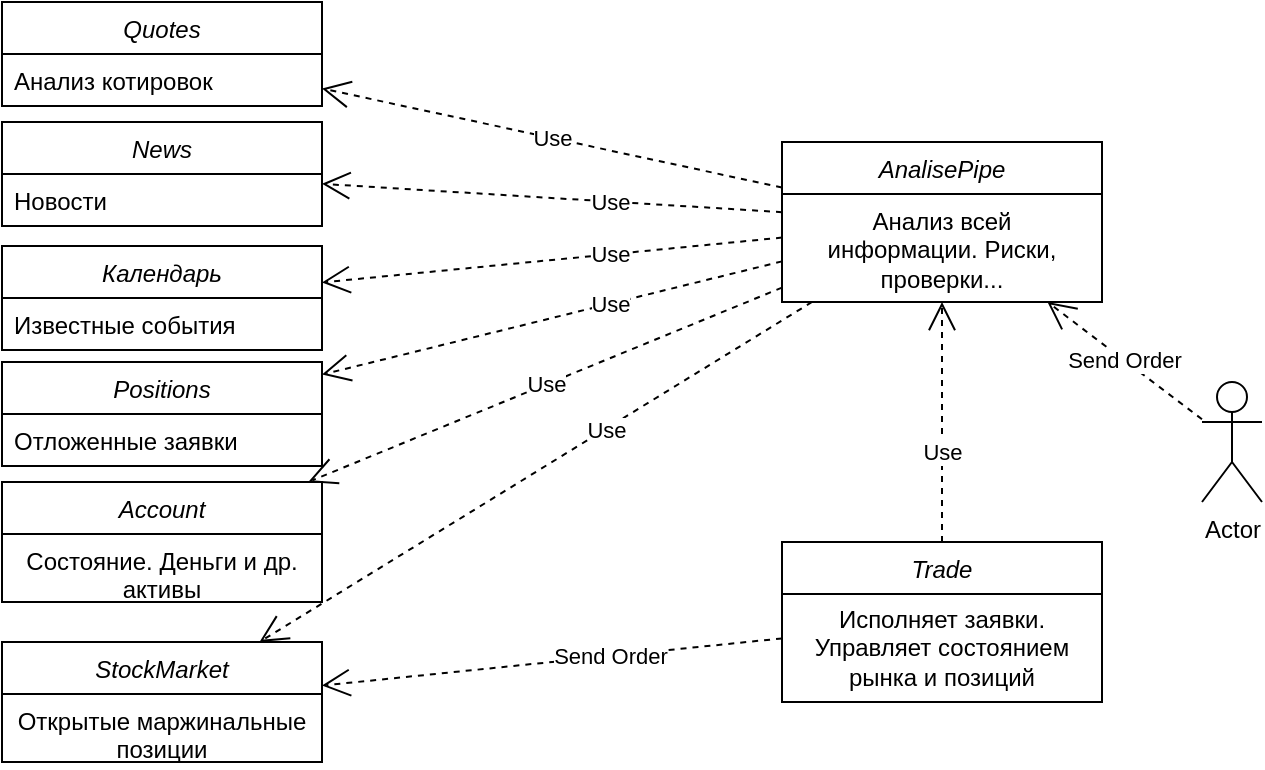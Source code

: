 <mxfile version="24.7.17">
  <diagram id="C5RBs43oDa-KdzZeNtuy" name="Page-1">
    <mxGraphModel dx="1185" dy="683" grid="1" gridSize="10" guides="1" tooltips="1" connect="1" arrows="1" fold="1" page="1" pageScale="1" pageWidth="827" pageHeight="1169" math="0" shadow="0">
      <root>
        <mxCell id="WIyWlLk6GJQsqaUBKTNV-0" />
        <mxCell id="WIyWlLk6GJQsqaUBKTNV-1" parent="WIyWlLk6GJQsqaUBKTNV-0" />
        <mxCell id="zkfFHV4jXpPFQw0GAbJ--0" value="Account" style="swimlane;fontStyle=2;align=center;verticalAlign=top;childLayout=stackLayout;horizontal=1;startSize=26;horizontalStack=0;resizeParent=1;resizeLast=0;collapsible=1;marginBottom=0;rounded=0;shadow=0;strokeWidth=1;" parent="WIyWlLk6GJQsqaUBKTNV-1" vertex="1">
          <mxGeometry x="40" y="280" width="160" height="60" as="geometry">
            <mxRectangle x="220" y="120" width="160" height="26" as="alternateBounds" />
          </mxGeometry>
        </mxCell>
        <mxCell id="zkfFHV4jXpPFQw0GAbJ--1" value="Состояние. Деньги и др. активы" style="text;align=center;verticalAlign=top;spacingLeft=4;spacingRight=4;overflow=hidden;rotatable=0;points=[[0,0.5],[1,0.5]];portConstraint=eastwest;whiteSpace=wrap;" parent="zkfFHV4jXpPFQw0GAbJ--0" vertex="1">
          <mxGeometry y="26" width="160" height="34" as="geometry" />
        </mxCell>
        <mxCell id="MYu6F2LFpORtGGo_RY4y-2" value="Quotes" style="swimlane;fontStyle=2;align=center;verticalAlign=top;childLayout=stackLayout;horizontal=1;startSize=26;horizontalStack=0;resizeParent=1;resizeLast=0;collapsible=1;marginBottom=0;rounded=0;shadow=0;strokeWidth=1;" parent="WIyWlLk6GJQsqaUBKTNV-1" vertex="1">
          <mxGeometry x="40" y="40" width="160" height="52" as="geometry">
            <mxRectangle x="220" y="120" width="160" height="26" as="alternateBounds" />
          </mxGeometry>
        </mxCell>
        <mxCell id="MYu6F2LFpORtGGo_RY4y-3" value="Анализ котировок" style="text;align=left;verticalAlign=top;spacingLeft=4;spacingRight=4;overflow=hidden;rotatable=0;points=[[0,0.5],[1,0.5]];portConstraint=eastwest;" parent="MYu6F2LFpORtGGo_RY4y-2" vertex="1">
          <mxGeometry y="26" width="160" height="26" as="geometry" />
        </mxCell>
        <mxCell id="MYu6F2LFpORtGGo_RY4y-4" value="Use" style="endArrow=open;endSize=12;dashed=1;html=1;rounded=0;" parent="WIyWlLk6GJQsqaUBKTNV-1" source="MYu6F2LFpORtGGo_RY4y-18" target="zkfFHV4jXpPFQw0GAbJ--0" edge="1">
          <mxGeometry width="160" relative="1" as="geometry">
            <mxPoint x="382.222" y="272" as="sourcePoint" />
            <mxPoint x="80" y="620" as="targetPoint" />
          </mxGeometry>
        </mxCell>
        <mxCell id="MYu6F2LFpORtGGo_RY4y-5" value="StockMarket" style="swimlane;fontStyle=2;align=center;verticalAlign=top;childLayout=stackLayout;horizontal=1;startSize=26;horizontalStack=0;resizeParent=1;resizeLast=0;collapsible=1;marginBottom=0;rounded=0;shadow=0;strokeWidth=1;" parent="WIyWlLk6GJQsqaUBKTNV-1" vertex="1">
          <mxGeometry x="40" y="360" width="160" height="60" as="geometry">
            <mxRectangle x="220" y="120" width="160" height="26" as="alternateBounds" />
          </mxGeometry>
        </mxCell>
        <mxCell id="MYu6F2LFpORtGGo_RY4y-6" value="Открытые маржинальные позиции" style="text;align=center;verticalAlign=top;spacingLeft=4;spacingRight=4;overflow=hidden;rotatable=0;points=[[0,0.5],[1,0.5]];portConstraint=eastwest;whiteSpace=wrap;" parent="MYu6F2LFpORtGGo_RY4y-5" vertex="1">
          <mxGeometry y="26" width="160" height="34" as="geometry" />
        </mxCell>
        <mxCell id="MYu6F2LFpORtGGo_RY4y-12" value="Trade" style="swimlane;fontStyle=2;align=center;verticalAlign=top;childLayout=stackLayout;horizontal=1;startSize=26;horizontalStack=0;resizeParent=1;resizeLast=0;collapsible=1;marginBottom=0;rounded=0;shadow=0;strokeWidth=1;" parent="WIyWlLk6GJQsqaUBKTNV-1" vertex="1">
          <mxGeometry x="430" y="310" width="160" height="80" as="geometry">
            <mxRectangle x="220" y="120" width="160" height="26" as="alternateBounds" />
          </mxGeometry>
        </mxCell>
        <mxCell id="MYu6F2LFpORtGGo_RY4y-13" value="Исполняет заявки. Управляет состоянием рынка и позиций" style="text;align=center;verticalAlign=middle;spacingLeft=4;spacingRight=4;overflow=hidden;rotatable=0;points=[[0,0.5],[1,0.5]];portConstraint=eastwest;whiteSpace=wrap;" parent="MYu6F2LFpORtGGo_RY4y-12" vertex="1">
          <mxGeometry y="26" width="160" height="54" as="geometry" />
        </mxCell>
        <mxCell id="MYu6F2LFpORtGGo_RY4y-14" value="News" style="swimlane;fontStyle=2;align=center;verticalAlign=top;childLayout=stackLayout;horizontal=1;startSize=26;horizontalStack=0;resizeParent=1;resizeLast=0;collapsible=1;marginBottom=0;rounded=0;shadow=0;strokeWidth=1;" parent="WIyWlLk6GJQsqaUBKTNV-1" vertex="1">
          <mxGeometry x="40" y="100" width="160" height="52" as="geometry">
            <mxRectangle x="220" y="120" width="160" height="26" as="alternateBounds" />
          </mxGeometry>
        </mxCell>
        <mxCell id="MYu6F2LFpORtGGo_RY4y-15" value="Новости" style="text;align=left;verticalAlign=top;spacingLeft=4;spacingRight=4;overflow=hidden;rotatable=0;points=[[0,0.5],[1,0.5]];portConstraint=eastwest;" parent="MYu6F2LFpORtGGo_RY4y-14" vertex="1">
          <mxGeometry y="26" width="160" height="26" as="geometry" />
        </mxCell>
        <mxCell id="MYu6F2LFpORtGGo_RY4y-16" value="Календарь" style="swimlane;fontStyle=2;align=center;verticalAlign=top;childLayout=stackLayout;horizontal=1;startSize=26;horizontalStack=0;resizeParent=1;resizeLast=0;collapsible=1;marginBottom=0;rounded=0;shadow=0;strokeWidth=1;" parent="WIyWlLk6GJQsqaUBKTNV-1" vertex="1">
          <mxGeometry x="40" y="162" width="160" height="52" as="geometry">
            <mxRectangle x="220" y="120" width="160" height="26" as="alternateBounds" />
          </mxGeometry>
        </mxCell>
        <mxCell id="MYu6F2LFpORtGGo_RY4y-17" value="Известные события" style="text;align=left;verticalAlign=top;spacingLeft=4;spacingRight=4;overflow=hidden;rotatable=0;points=[[0,0.5],[1,0.5]];portConstraint=eastwest;" parent="MYu6F2LFpORtGGo_RY4y-16" vertex="1">
          <mxGeometry y="26" width="160" height="26" as="geometry" />
        </mxCell>
        <mxCell id="MYu6F2LFpORtGGo_RY4y-18" value="AnalisePipe" style="swimlane;fontStyle=2;align=center;verticalAlign=top;childLayout=stackLayout;horizontal=1;startSize=26;horizontalStack=0;resizeParent=1;resizeLast=0;collapsible=1;marginBottom=0;rounded=0;shadow=0;strokeWidth=1;whiteSpace=wrap;" parent="WIyWlLk6GJQsqaUBKTNV-1" vertex="1">
          <mxGeometry x="430" y="110" width="160" height="80" as="geometry">
            <mxRectangle x="220" y="120" width="160" height="26" as="alternateBounds" />
          </mxGeometry>
        </mxCell>
        <mxCell id="MYu6F2LFpORtGGo_RY4y-19" value="Анализ всей информации. Риски, проверки..." style="text;align=center;verticalAlign=top;spacingLeft=4;spacingRight=4;overflow=hidden;rotatable=0;points=[[0,0.5],[1,0.5]];portConstraint=eastwest;whiteSpace=wrap;" parent="MYu6F2LFpORtGGo_RY4y-18" vertex="1">
          <mxGeometry y="26" width="160" height="54" as="geometry" />
        </mxCell>
        <mxCell id="MYu6F2LFpORtGGo_RY4y-20" value="Use" style="endArrow=open;endSize=12;dashed=1;html=1;rounded=0;" parent="WIyWlLk6GJQsqaUBKTNV-1" source="MYu6F2LFpORtGGo_RY4y-18" target="MYu6F2LFpORtGGo_RY4y-2" edge="1">
          <mxGeometry width="160" relative="1" as="geometry">
            <mxPoint x="310" y="40" as="sourcePoint" />
            <mxPoint x="230" y="40" as="targetPoint" />
          </mxGeometry>
        </mxCell>
        <mxCell id="MYu6F2LFpORtGGo_RY4y-22" value="Use" style="endArrow=open;endSize=12;dashed=1;html=1;rounded=0;" parent="WIyWlLk6GJQsqaUBKTNV-1" source="MYu6F2LFpORtGGo_RY4y-18" target="MYu6F2LFpORtGGo_RY4y-14" edge="1">
          <mxGeometry x="-0.25" width="160" relative="1" as="geometry">
            <mxPoint x="292" y="130" as="sourcePoint" />
            <mxPoint x="208" y="102" as="targetPoint" />
            <mxPoint as="offset" />
          </mxGeometry>
        </mxCell>
        <mxCell id="MYu6F2LFpORtGGo_RY4y-23" value="Use" style="endArrow=open;endSize=12;dashed=1;html=1;rounded=0;" parent="WIyWlLk6GJQsqaUBKTNV-1" source="MYu6F2LFpORtGGo_RY4y-18" target="MYu6F2LFpORtGGo_RY4y-16" edge="1">
          <mxGeometry x="-0.25" width="160" relative="1" as="geometry">
            <mxPoint x="290" y="156" as="sourcePoint" />
            <mxPoint x="210" y="156" as="targetPoint" />
            <mxPoint as="offset" />
          </mxGeometry>
        </mxCell>
        <mxCell id="MYu6F2LFpORtGGo_RY4y-24" value="Use" style="endArrow=open;endSize=12;dashed=1;html=1;rounded=0;" parent="WIyWlLk6GJQsqaUBKTNV-1" source="MYu6F2LFpORtGGo_RY4y-12" target="MYu6F2LFpORtGGo_RY4y-18" edge="1">
          <mxGeometry x="-0.25" width="160" relative="1" as="geometry">
            <mxPoint x="292" y="182" as="sourcePoint" />
            <mxPoint x="208" y="210" as="targetPoint" />
            <mxPoint as="offset" />
          </mxGeometry>
        </mxCell>
        <mxCell id="MYu6F2LFpORtGGo_RY4y-25" value="Use" style="endArrow=open;endSize=12;dashed=1;html=1;rounded=0;" parent="WIyWlLk6GJQsqaUBKTNV-1" source="MYu6F2LFpORtGGo_RY4y-18" target="MYu6F2LFpORtGGo_RY4y-5" edge="1">
          <mxGeometry x="-0.25" width="160" relative="1" as="geometry">
            <mxPoint x="360" y="262" as="sourcePoint" />
            <mxPoint x="385" y="182" as="targetPoint" />
            <mxPoint as="offset" />
          </mxGeometry>
        </mxCell>
        <mxCell id="MYu6F2LFpORtGGo_RY4y-26" value="Actor" style="shape=umlActor;verticalLabelPosition=bottom;verticalAlign=top;html=1;" parent="WIyWlLk6GJQsqaUBKTNV-1" vertex="1">
          <mxGeometry x="640" y="230" width="30" height="60" as="geometry" />
        </mxCell>
        <mxCell id="MYu6F2LFpORtGGo_RY4y-27" value="Send Order" style="endArrow=open;endSize=12;dashed=1;html=1;rounded=0;" parent="WIyWlLk6GJQsqaUBKTNV-1" source="MYu6F2LFpORtGGo_RY4y-26" target="MYu6F2LFpORtGGo_RY4y-18" edge="1">
          <mxGeometry x="0.004" width="160" relative="1" as="geometry">
            <mxPoint x="546" y="778" as="sourcePoint" />
            <mxPoint x="448" y="868" as="targetPoint" />
            <mxPoint as="offset" />
          </mxGeometry>
        </mxCell>
        <mxCell id="MYu6F2LFpORtGGo_RY4y-28" value="Positions" style="swimlane;fontStyle=2;align=center;verticalAlign=top;childLayout=stackLayout;horizontal=1;startSize=26;horizontalStack=0;resizeParent=1;resizeLast=0;collapsible=1;marginBottom=0;rounded=0;shadow=0;strokeWidth=1;" parent="WIyWlLk6GJQsqaUBKTNV-1" vertex="1">
          <mxGeometry x="40" y="220" width="160" height="52" as="geometry">
            <mxRectangle x="220" y="120" width="160" height="26" as="alternateBounds" />
          </mxGeometry>
        </mxCell>
        <mxCell id="MYu6F2LFpORtGGo_RY4y-29" value="Отложенные заявки" style="text;align=left;verticalAlign=top;spacingLeft=4;spacingRight=4;overflow=hidden;rotatable=0;points=[[0,0.5],[1,0.5]];portConstraint=eastwest;" parent="MYu6F2LFpORtGGo_RY4y-28" vertex="1">
          <mxGeometry y="26" width="160" height="26" as="geometry" />
        </mxCell>
        <mxCell id="MYu6F2LFpORtGGo_RY4y-30" value="Use" style="endArrow=open;endSize=12;dashed=1;html=1;rounded=0;" parent="WIyWlLk6GJQsqaUBKTNV-1" source="MYu6F2LFpORtGGo_RY4y-18" target="MYu6F2LFpORtGGo_RY4y-28" edge="1">
          <mxGeometry x="-0.25" width="160" relative="1" as="geometry">
            <mxPoint x="440" y="157" as="sourcePoint" />
            <mxPoint x="210" y="187" as="targetPoint" />
            <mxPoint as="offset" />
          </mxGeometry>
        </mxCell>
        <mxCell id="zGAP4b7uFhu63VhnfDrQ-0" value="Send Order" style="endArrow=open;endSize=12;dashed=1;html=1;rounded=0;" edge="1" parent="WIyWlLk6GJQsqaUBKTNV-1" source="MYu6F2LFpORtGGo_RY4y-12" target="MYu6F2LFpORtGGo_RY4y-5">
          <mxGeometry x="-0.25" width="160" relative="1" as="geometry">
            <mxPoint x="455" y="200" as="sourcePoint" />
            <mxPoint x="179" y="370" as="targetPoint" />
            <mxPoint as="offset" />
          </mxGeometry>
        </mxCell>
      </root>
    </mxGraphModel>
  </diagram>
</mxfile>
